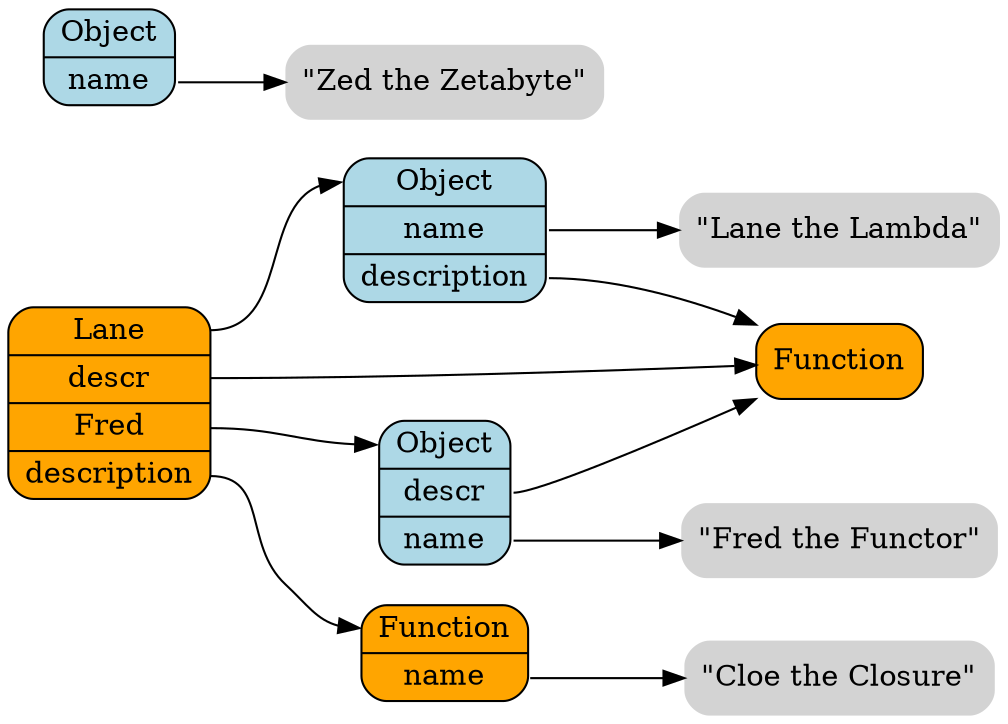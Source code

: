digraph finite_state_machine {
	size="8,5"
	rankdir = "LR"

  /* Functions */
  node [shape = Mrecord, fillcolor=orange, style=filled];
  global [label="<Lane>Lane|<descr>descr|<Fred>Fred|<description>description"];
  fn1 [label="<__proto__>Function"];
  fn2 [label = "<__proto__>Function|<name>name"];
  /* Objects */
  node [shape = Mrecord, fillcolor=lightBlue, style=filled];
  obj1 [label = "<__proto__>Object|<name>name | <description> description"];
  obj2 [label = "<__proto__>Object|<descr> descr | <name>name"];
  obj3 [label = "<__proto__>Object|<name>name"];
  /* Literals */
  node [shape = plaintext, fillcolor=lightGrey, style="filled,rounded"];
  name [label="\"Lane the Lambda\""]
  name2 [label="\"Fred the Functor\""]
  name3 [label="\"Zed the Zetabyte\""]
  name4 [label="\"Cloe the Closure\""]

  global:Lane -> obj1:__proto__;
  obj1:name -> name;
  obj1:description -> fn1;
  global:Fred -> obj2:__proto__;
  obj2:name -> name2;
  obj2:descr -> fn1:__proto__;
  obj3:name -> name3;
  global:descr -> fn1:__proto__;
  global:description -> fn2:__proto__;
  fn2:name -> name4;
}